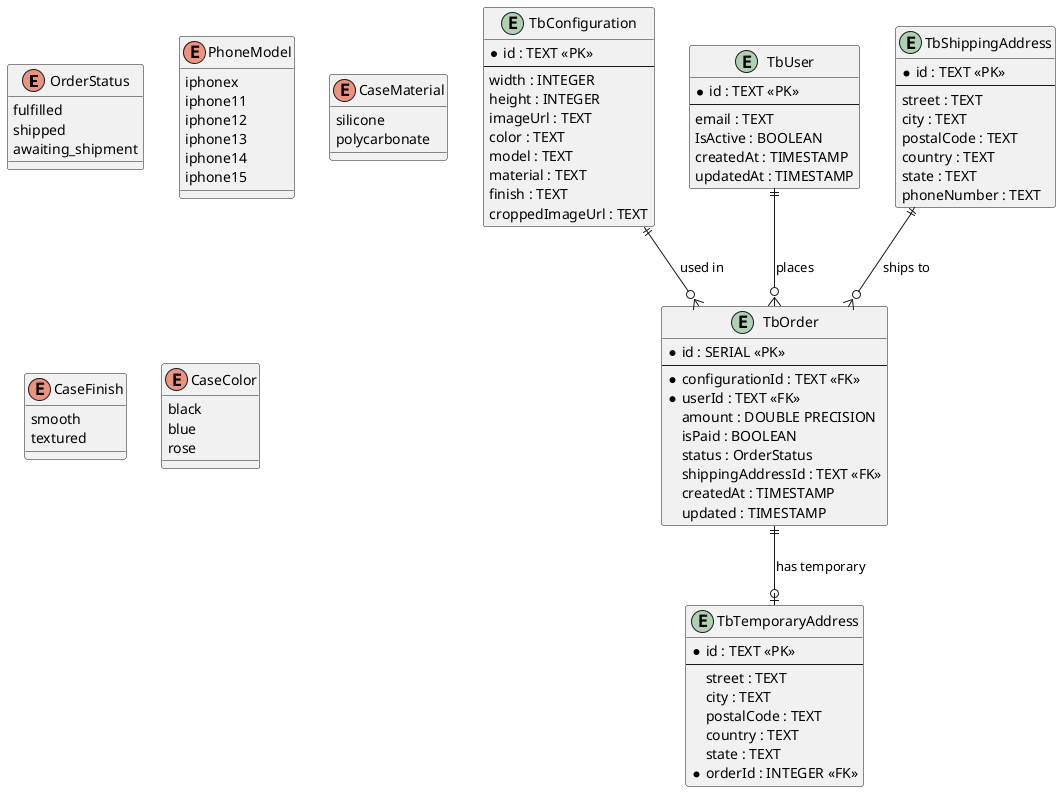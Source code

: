 @startuml E-Commerce Phone Case Customization - ERD

' Define enums
enum OrderStatus {
  fulfilled
  shipped
  awaiting_shipment
}

enum PhoneModel {
  iphonex
  iphone11
  iphone12
  iphone13
  iphone14
  iphone15
}

enum CaseMaterial {
  silicone
  polycarbonate
}

enum CaseFinish {
  smooth
  textured
}

enum CaseColor {
  black
  blue
  rose
}

' Define entities
entity "TbConfiguration" as config {
  *id : TEXT <<PK>>
  --
  width : INTEGER
  height : INTEGER
  imageUrl : TEXT
  color : TEXT
  model : TEXT
  material : TEXT
  finish : TEXT
  croppedImageUrl : TEXT
}

entity "TbUser" as user {
  *id : TEXT <<PK>>
  --
  email : TEXT
  IsActive : BOOLEAN
  createdAt : TIMESTAMP
  updatedAt : TIMESTAMP
}

entity "TbOrder" as order {
  *id : SERIAL <<PK>>
  --
  *configurationId : TEXT <<FK>>
  *userId : TEXT <<FK>>
  amount : DOUBLE PRECISION
  isPaid : BOOLEAN
  status : OrderStatus
  shippingAddressId : TEXT <<FK>>
  createdAt : TIMESTAMP
  updated : TIMESTAMP
}

entity "TbTemporaryAddress" as tempAddr {
  *id : TEXT <<PK>>
  --
  street : TEXT
  city : TEXT
  postalCode : TEXT
  country : TEXT
  state : TEXT
  *orderId : INTEGER <<FK>>
}

entity "TbShippingAddress" as shippingAddr {
  *id : TEXT <<PK>>
  --
  street : TEXT
  city : TEXT
  postalCode : TEXT
  country : TEXT
  state : TEXT
  phoneNumber : TEXT
}

' Define relationships
user ||--o{ order : places
config ||--o{ order : used in
shippingAddr ||--o{ order : ships to
order ||--o| tempAddr : has temporary

@enduml
